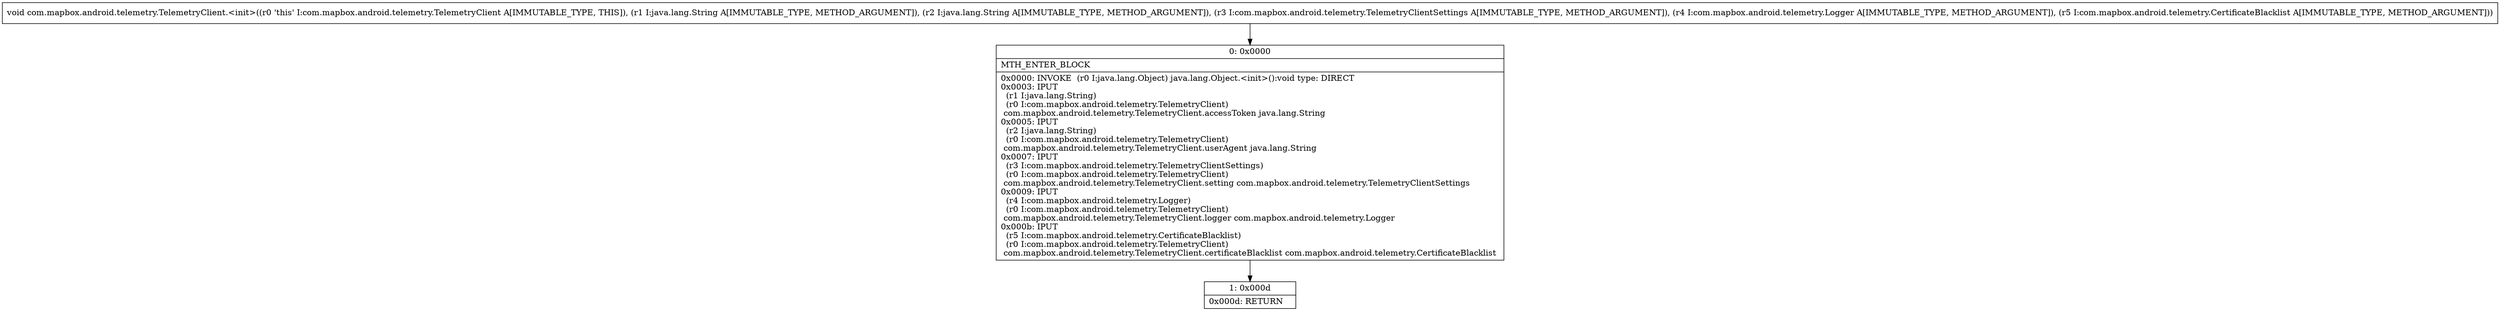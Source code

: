 digraph "CFG forcom.mapbox.android.telemetry.TelemetryClient.\<init\>(Ljava\/lang\/String;Ljava\/lang\/String;Lcom\/mapbox\/android\/telemetry\/TelemetryClientSettings;Lcom\/mapbox\/android\/telemetry\/Logger;Lcom\/mapbox\/android\/telemetry\/CertificateBlacklist;)V" {
Node_0 [shape=record,label="{0\:\ 0x0000|MTH_ENTER_BLOCK\l|0x0000: INVOKE  (r0 I:java.lang.Object) java.lang.Object.\<init\>():void type: DIRECT \l0x0003: IPUT  \l  (r1 I:java.lang.String)\l  (r0 I:com.mapbox.android.telemetry.TelemetryClient)\l com.mapbox.android.telemetry.TelemetryClient.accessToken java.lang.String \l0x0005: IPUT  \l  (r2 I:java.lang.String)\l  (r0 I:com.mapbox.android.telemetry.TelemetryClient)\l com.mapbox.android.telemetry.TelemetryClient.userAgent java.lang.String \l0x0007: IPUT  \l  (r3 I:com.mapbox.android.telemetry.TelemetryClientSettings)\l  (r0 I:com.mapbox.android.telemetry.TelemetryClient)\l com.mapbox.android.telemetry.TelemetryClient.setting com.mapbox.android.telemetry.TelemetryClientSettings \l0x0009: IPUT  \l  (r4 I:com.mapbox.android.telemetry.Logger)\l  (r0 I:com.mapbox.android.telemetry.TelemetryClient)\l com.mapbox.android.telemetry.TelemetryClient.logger com.mapbox.android.telemetry.Logger \l0x000b: IPUT  \l  (r5 I:com.mapbox.android.telemetry.CertificateBlacklist)\l  (r0 I:com.mapbox.android.telemetry.TelemetryClient)\l com.mapbox.android.telemetry.TelemetryClient.certificateBlacklist com.mapbox.android.telemetry.CertificateBlacklist \l}"];
Node_1 [shape=record,label="{1\:\ 0x000d|0x000d: RETURN   \l}"];
MethodNode[shape=record,label="{void com.mapbox.android.telemetry.TelemetryClient.\<init\>((r0 'this' I:com.mapbox.android.telemetry.TelemetryClient A[IMMUTABLE_TYPE, THIS]), (r1 I:java.lang.String A[IMMUTABLE_TYPE, METHOD_ARGUMENT]), (r2 I:java.lang.String A[IMMUTABLE_TYPE, METHOD_ARGUMENT]), (r3 I:com.mapbox.android.telemetry.TelemetryClientSettings A[IMMUTABLE_TYPE, METHOD_ARGUMENT]), (r4 I:com.mapbox.android.telemetry.Logger A[IMMUTABLE_TYPE, METHOD_ARGUMENT]), (r5 I:com.mapbox.android.telemetry.CertificateBlacklist A[IMMUTABLE_TYPE, METHOD_ARGUMENT])) }"];
MethodNode -> Node_0;
Node_0 -> Node_1;
}

